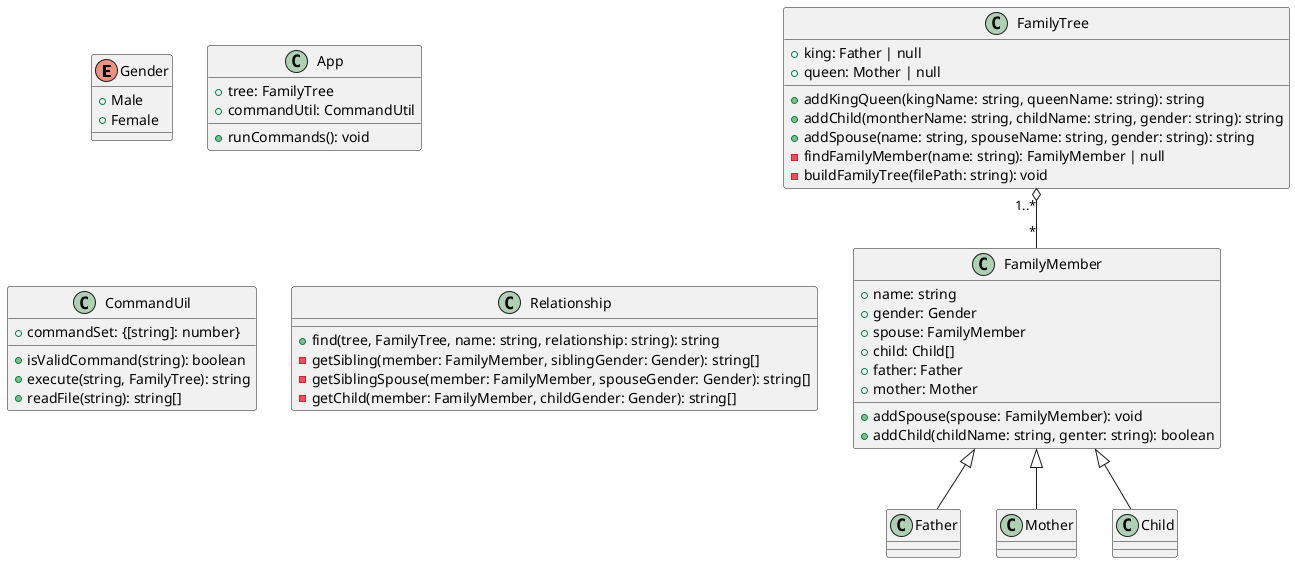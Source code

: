 @startuml class diagram

enum Gender {
    +Male
    +Female
}

class App {
    +tree: FamilyTree
    +commandUtil: CommandUtil
    +runCommands(): void
}

class CommandUil {
    +commandSet: {[string]: number}
    +isValidCommand(string): boolean
    +execute(string, FamilyTree): string
    +readFile(string): string[]
}

class Relationship {
    +find(tree, FamilyTree, name: string, relationship: string): string
    -getSibling(member: FamilyMember, siblingGender: Gender): string[]
    -getSiblingSpouse(member: FamilyMember, spouseGender: Gender): string[]
    -getChild(member: FamilyMember, childGender: Gender): string[]
}

class FamilyTree {
    +king: Father | null
    +queen: Mother | null
    +addKingQueen(kingName: string, queenName: string): string 
    +addChild(montherName: string, childName: string, gender: string): string
    +addSpouse(name: string, spouseName: string, gender: string): string
    -findFamilyMember(name: string): FamilyMember | null
    -buildFamilyTree(filePath: string): void 
}

class FamilyMember {
    +name: string
    +gender: Gender
    +spouse: FamilyMember
    +child: Child[]
    +father: Father
    +mother: Mother
    +addSpouse(spouse: FamilyMember): void
    +addChild(childName: string, genter: string): boolean
}

class Father {
}

class Mother {
}

class Child {
}

FamilyTree "1..*" o-- "*" FamilyMember

FamilyMember <|-- Father
FamilyMember <|--  Mother
FamilyMember <|--  Child

@enduml
